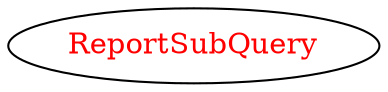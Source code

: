 digraph dependencyGraph {
 concentrate=true;
 ranksep="2.0";
 rankdir="LR"; 
 splines="ortho";
"ReportSubQuery" [fontcolor="red"];
}